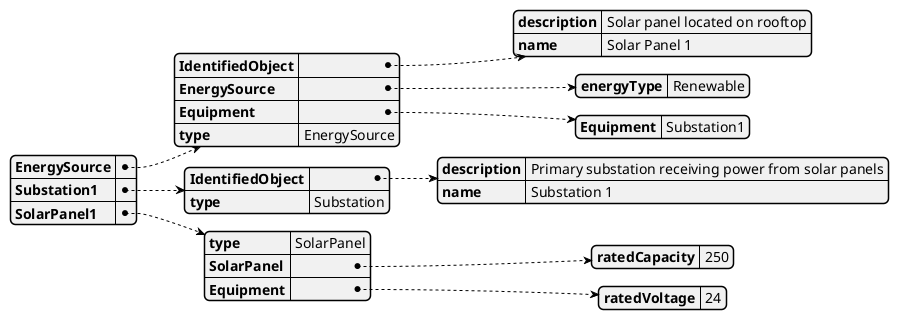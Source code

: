 @startjson
{
  "EnergySource": {
    "IdentifiedObject": {
      "description": "Solar panel located on rooftop",
      "name": "Solar Panel 1"
    },
    "EnergySource": {
      "energyType": "Renewable"
    },
    "Equipment": {
      "Equipment": "Substation1"
    },
    "type": "EnergySource"
  },
  "Substation1": {
    "IdentifiedObject": {
      "description": "Primary substation receiving power from solar panels",
      "name": "Substation 1"
    },
    "type": "Substation"
  },
  "SolarPanel1": {
    "type": "SolarPanel",
    "SolarPanel": {
      "ratedCapacity": "250"
    },
    "Equipment": {
      "ratedVoltage": "24"
    }
  }
}
@endjson

